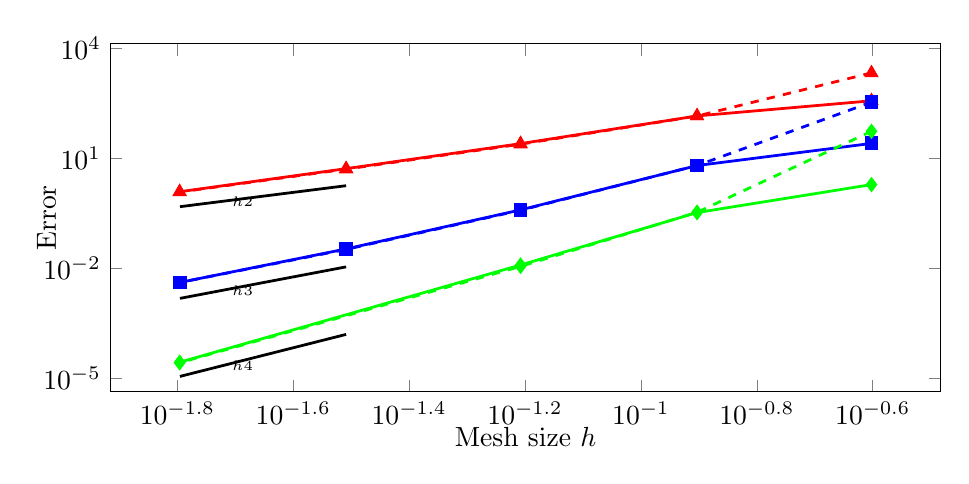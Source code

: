 \begin{tikzpicture}%
\begin{axis}[xmode=log,ymode=log,height=6cm,mark options={solid},xlabel={Mesh size $h$},ylabel={Error},ylabel style={yshift=-0.4cm},xlabel style={yshift=0.2cm},width=1\textwidth]%
\addplot[mark=diamond*,color=green,line width=1pt,solid] coordinates {%
(0.25,1.883)%
(0.125,0.324)%
(0.062,0.012)%
(0.031,0.0)%
(0.016,2.658e-05)%
};%
%
%
\addplot[forget plot,samples=100,line width=1pt,yshift=-0.2cm,domain={0.031:0.016},draw=black]{445.965*x^4} node[right, pos=0.75] {\tiny{$h4$}};%
\addplot[mark=square*,color=blue,line width=1pt,solid] coordinates {%
(0.25,25.084)%
(0.125,6.235)%
(0.062,0.384)%
(0.031,0.033)%
(0.016,0.004)%
};%
%
%
\addplot[forget plot,samples=100,line width=1pt,yshift=-0.2cm,domain={0.031:0.016},draw=black]{964.709*x^3} node[right, pos=0.75] {\tiny{$h3$}};%
\addplot[mark=triangle*,color=red,line width=1pt,solid] coordinates {%
(0.25,365.816)%
(0.125,141.084)%
(0.062,24.721)%
(0.031,5.13)%
(0.016,1.202)%
};%
%
%
\addplot[forget plot,samples=100,line width=1pt,yshift=-0.2cm,domain={0.031:0.016},draw=black]{4924.038*x^2} node[right, pos=0.75] {\tiny{$h2$}};%
\addplot[mark=diamond*,color=green,line width=1pt,dashed] coordinates {%
(0.25,53.801)%
(0.125,0.33)%
(0.062,0.011)%
(0.031,0.0)%
(0.016,2.567e-05)%
};%
%
%
\addplot[mark=square*,color=blue,line width=1pt,dashed] coordinates {%
(0.25,335.777)%
(0.125,6.245)%
(0.062,0.376)%
(0.031,0.032)%
(0.016,0.004)%
};%
%
%
\addplot[mark=triangle*,color=red,line width=1pt,dashed] coordinates {%
(0.25,2114.857)%
(0.125,140.046)%
(0.062,23.85)%
(0.031,4.972)%
(0.016,1.179)%
};%
%
%
\end{axis}%
\end{tikzpicture}%
